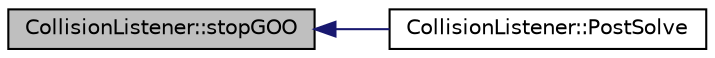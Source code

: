 digraph G
{
  edge [fontname="Helvetica",fontsize="10",labelfontname="Helvetica",labelfontsize="10"];
  node [fontname="Helvetica",fontsize="10",shape=record];
  rankdir="LR";
  Node1 [label="CollisionListener::stopGOO",height=0.2,width=0.4,color="black", fillcolor="grey75", style="filled" fontcolor="black"];
  Node1 -> Node2 [dir="back",color="midnightblue",fontsize="10",style="solid",fontname="Helvetica"];
  Node2 [label="CollisionListener::PostSolve",height=0.2,width=0.4,color="black", fillcolor="white", style="filled",URL="$d7/de9/classCollisionListener.html#a031bc60d472eb4c2996bfc2be6fbc83f"];
}
